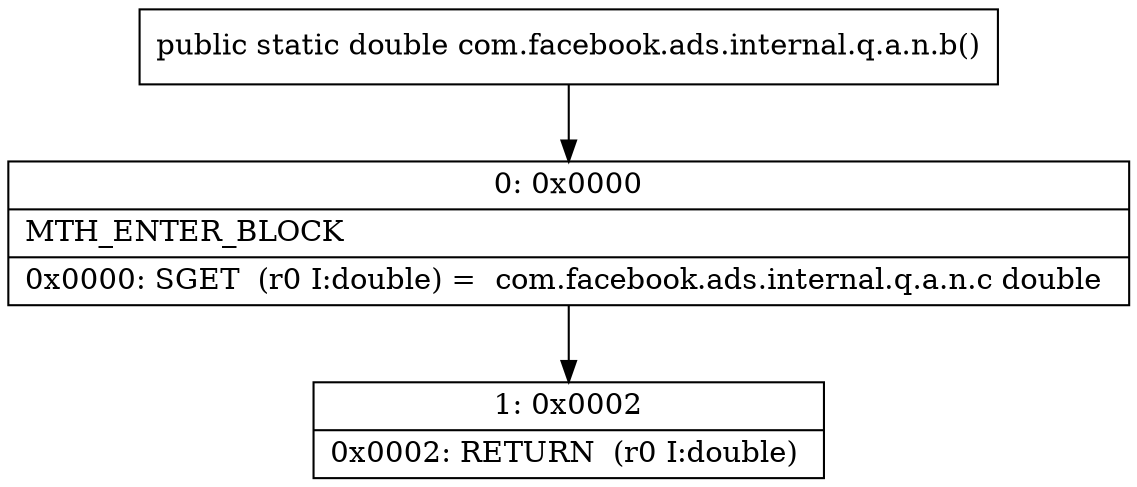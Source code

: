 digraph "CFG forcom.facebook.ads.internal.q.a.n.b()D" {
Node_0 [shape=record,label="{0\:\ 0x0000|MTH_ENTER_BLOCK\l|0x0000: SGET  (r0 I:double) =  com.facebook.ads.internal.q.a.n.c double \l}"];
Node_1 [shape=record,label="{1\:\ 0x0002|0x0002: RETURN  (r0 I:double) \l}"];
MethodNode[shape=record,label="{public static double com.facebook.ads.internal.q.a.n.b() }"];
MethodNode -> Node_0;
Node_0 -> Node_1;
}


